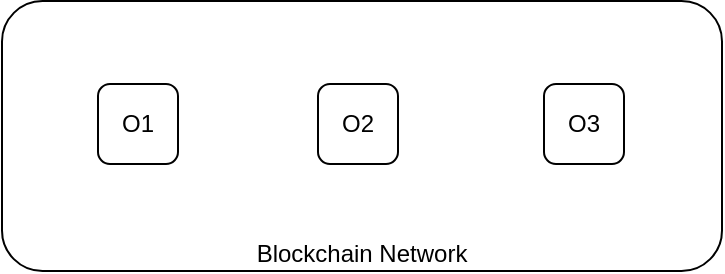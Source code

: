 <mxfile version="10.6.0" type="github"><diagram id="mfzKg1_uFQfkv3ks_dP2" name="初始组织"><mxGraphModel dx="1158" dy="766" grid="1" gridSize="5" guides="1" tooltips="1" connect="1" arrows="1" fold="1" page="1" pageScale="1" pageWidth="827" pageHeight="1169" math="0" shadow="0"><root><mxCell id="0"/><mxCell id="1" parent="0"/><mxCell id="jhw2X1reTYKyuGop0dNL-1" value="&lt;div style=&quot;text-align: right&quot;&gt;&lt;span&gt;Blockchain Network&lt;/span&gt;&lt;/div&gt;" style="rounded=1;whiteSpace=wrap;html=1;fillColor=none;align=center;verticalAlign=bottom;labelPosition=center;verticalLabelPosition=middle;" vertex="1" parent="1"><mxGeometry x="55" y="200.5" width="360" height="135" as="geometry"/></mxCell><mxCell id="jhw2X1reTYKyuGop0dNL-16" value="O1" style="rounded=1;whiteSpace=wrap;html=1;" vertex="1" parent="1"><mxGeometry x="103" y="242" width="40" height="40" as="geometry"/></mxCell><mxCell id="jhw2X1reTYKyuGop0dNL-19" value="O3" style="rounded=1;whiteSpace=wrap;html=1;glass=0;comic=0;" vertex="1" parent="1"><mxGeometry x="326" y="242" width="40" height="40" as="geometry"/></mxCell><mxCell id="jhw2X1reTYKyuGop0dNL-20" value="O2&lt;br&gt;" style="rounded=1;whiteSpace=wrap;html=1;" vertex="1" parent="1"><mxGeometry x="213" y="242" width="40" height="40" as="geometry"/></mxCell></root></mxGraphModel></diagram><diagram id="zkg2t8vPMeqwTHeWSz6s" name="建立联盟"><mxGraphModel dx="1158" dy="766" grid="1" gridSize="10" guides="1" tooltips="1" connect="1" arrows="1" fold="1" page="1" pageScale="1" pageWidth="827" pageHeight="1169" math="0" shadow="0"><root><mxCell id="YsiFuoiePA3eCrsGpuy7-0"/><mxCell id="YsiFuoiePA3eCrsGpuy7-1" parent="YsiFuoiePA3eCrsGpuy7-0"/><mxCell id="slwsoK_eS2He9JJzo-t5-0" value="&lt;div style=&quot;text-align: right&quot;&gt;&lt;span&gt;Blockchain Network&lt;/span&gt;&lt;/div&gt;" style="rounded=1;whiteSpace=wrap;html=1;fillColor=none;align=center;verticalAlign=bottom;labelPosition=center;verticalLabelPosition=middle;" vertex="1" parent="YsiFuoiePA3eCrsGpuy7-1"><mxGeometry x="280" y="340.5" width="360" height="135" as="geometry"/></mxCell><mxCell id="slwsoK_eS2He9JJzo-t5-2" value="" style="rounded=1;whiteSpace=wrap;html=1;dashed=1;" vertex="1" parent="YsiFuoiePA3eCrsGpuy7-1"><mxGeometry x="360" y="269.5" width="80" height="50" as="geometry"/></mxCell><mxCell id="slwsoK_eS2He9JJzo-t5-7" value="O1" style="rounded=1;whiteSpace=wrap;html=1;" vertex="1" parent="YsiFuoiePA3eCrsGpuy7-1"><mxGeometry x="370.5" y="282.5" width="25" height="25" as="geometry"/></mxCell><mxCell id="slwsoK_eS2He9JJzo-t5-8" value="O2&lt;br&gt;" style="rounded=1;whiteSpace=wrap;html=1;" vertex="1" parent="YsiFuoiePA3eCrsGpuy7-1"><mxGeometry x="404.5" y="282.5" width="25" height="25" as="geometry"/></mxCell><mxCell id="slwsoK_eS2He9JJzo-t5-9" value="C1" style="ellipse;whiteSpace=wrap;html=1;aspect=fixed;rounded=0;shadow=0;glass=0;comic=0;strokeWidth=1;fillColor=#ffffff;" vertex="1" parent="YsiFuoiePA3eCrsGpuy7-1"><mxGeometry x="390" y="258.5" width="20" height="20" as="geometry"/></mxCell><mxCell id="slwsoK_eS2He9JJzo-t5-10" value="" style="rounded=1;whiteSpace=wrap;html=1;dashed=1;" vertex="1" parent="YsiFuoiePA3eCrsGpuy7-1"><mxGeometry x="478.5" y="269.5" width="80" height="50" as="geometry"/></mxCell><mxCell id="slwsoK_eS2He9JJzo-t5-11" value="O2" style="rounded=1;whiteSpace=wrap;html=1;" vertex="1" parent="YsiFuoiePA3eCrsGpuy7-1"><mxGeometry x="489" y="282.5" width="25" height="25" as="geometry"/></mxCell><mxCell id="slwsoK_eS2He9JJzo-t5-12" value="O3&lt;br&gt;" style="rounded=1;whiteSpace=wrap;html=1;" vertex="1" parent="YsiFuoiePA3eCrsGpuy7-1"><mxGeometry x="523" y="282.5" width="25" height="25" as="geometry"/></mxCell><mxCell id="slwsoK_eS2He9JJzo-t5-13" value="C2" style="ellipse;whiteSpace=wrap;html=1;aspect=fixed;rounded=0;shadow=0;glass=0;comic=0;strokeWidth=1;fillColor=#ffffff;" vertex="1" parent="YsiFuoiePA3eCrsGpuy7-1"><mxGeometry x="508.5" y="258.5" width="20" height="20" as="geometry"/></mxCell><mxCell id="slwsoK_eS2He9JJzo-t5-15" value="O1" style="rounded=1;whiteSpace=wrap;html=1;" vertex="1" parent="YsiFuoiePA3eCrsGpuy7-1"><mxGeometry x="328" y="382" width="40" height="40" as="geometry"/></mxCell><mxCell id="slwsoK_eS2He9JJzo-t5-18" value="O3" style="rounded=1;whiteSpace=wrap;html=1;glass=0;comic=0;" vertex="1" parent="YsiFuoiePA3eCrsGpuy7-1"><mxGeometry x="551" y="382" width="40" height="40" as="geometry"/></mxCell><mxCell id="slwsoK_eS2He9JJzo-t5-19" value="O2&lt;br&gt;" style="rounded=1;whiteSpace=wrap;html=1;" vertex="1" parent="YsiFuoiePA3eCrsGpuy7-1"><mxGeometry x="438" y="382" width="40" height="40" as="geometry"/></mxCell></root></mxGraphModel></diagram><diagram id="y8I6mTLfj_-tEmP5x7KI" name="添加账本"><mxGraphModel dx="1158" dy="766" grid="1" gridSize="10" guides="1" tooltips="1" connect="1" arrows="1" fold="1" page="1" pageScale="1" pageWidth="827" pageHeight="1169" math="0" shadow="0"><root><mxCell id="nrZN8-n4PYEgZkkSQLIR-0"/><mxCell id="nrZN8-n4PYEgZkkSQLIR-1" parent="nrZN8-n4PYEgZkkSQLIR-0"/><mxCell id="Nn4rluThRJ4uWqiG2Cjb-0" value="&lt;div style=&quot;text-align: right&quot;&gt;&lt;span&gt;Blockchain Network&lt;/span&gt;&lt;/div&gt;" style="rounded=1;whiteSpace=wrap;html=1;fillColor=none;align=center;verticalAlign=bottom;labelPosition=center;verticalLabelPosition=middle;" vertex="1" parent="nrZN8-n4PYEgZkkSQLIR-1"><mxGeometry x="130" y="260.5" width="360" height="135" as="geometry"/></mxCell><mxCell id="Nn4rluThRJ4uWqiG2Cjb-1" value="L1" style="strokeWidth=1;html=1;shape=mxgraph.flowchart.document2;whiteSpace=wrap;size=0.25;rounded=1;glass=0;comic=0;fillColor=none;shadow=0;" vertex="1" parent="nrZN8-n4PYEgZkkSQLIR-1"><mxGeometry x="159" y="337" width="31" height="25" as="geometry"/></mxCell><mxCell id="Nn4rluThRJ4uWqiG2Cjb-2" value="" style="rounded=1;whiteSpace=wrap;html=1;dashed=1;" vertex="1" parent="nrZN8-n4PYEgZkkSQLIR-1"><mxGeometry x="210" y="189.5" width="80" height="50" as="geometry"/></mxCell><mxCell id="Nn4rluThRJ4uWqiG2Cjb-3" value="L1" style="strokeWidth=1;html=1;shape=mxgraph.flowchart.document2;whiteSpace=wrap;size=0.25;rounded=1;glass=0;comic=0;fillColor=none;shadow=0;" vertex="1" parent="nrZN8-n4PYEgZkkSQLIR-1"><mxGeometry x="269" y="337" width="31" height="25" as="geometry"/></mxCell><mxCell id="Nn4rluThRJ4uWqiG2Cjb-4" value="L2" style="strokeWidth=1;html=1;shape=mxgraph.flowchart.document2;whiteSpace=wrap;size=0.25;rounded=1;glass=0;comic=0;fillColor=none;shadow=0;" vertex="1" parent="nrZN8-n4PYEgZkkSQLIR-1"><mxGeometry x="318" y="337" width="31" height="25" as="geometry"/></mxCell><mxCell id="Nn4rluThRJ4uWqiG2Cjb-5" value="L2" style="strokeWidth=1;html=1;shape=mxgraph.flowchart.document2;whiteSpace=wrap;size=0.25;rounded=1;glass=0;comic=0;fillColor=none;shadow=0;" vertex="1" parent="nrZN8-n4PYEgZkkSQLIR-1"><mxGeometry x="431.5" y="337" width="31" height="25" as="geometry"/></mxCell><mxCell id="Nn4rluThRJ4uWqiG2Cjb-7" value="O1" style="rounded=1;whiteSpace=wrap;html=1;" vertex="1" parent="nrZN8-n4PYEgZkkSQLIR-1"><mxGeometry x="220.5" y="202.5" width="25" height="25" as="geometry"/></mxCell><mxCell id="Nn4rluThRJ4uWqiG2Cjb-8" value="O2&lt;br&gt;" style="rounded=1;whiteSpace=wrap;html=1;" vertex="1" parent="nrZN8-n4PYEgZkkSQLIR-1"><mxGeometry x="254.5" y="202.5" width="25" height="25" as="geometry"/></mxCell><mxCell id="Nn4rluThRJ4uWqiG2Cjb-9" value="C1" style="ellipse;whiteSpace=wrap;html=1;aspect=fixed;rounded=0;shadow=0;glass=0;comic=0;strokeWidth=1;fillColor=#ffffff;" vertex="1" parent="nrZN8-n4PYEgZkkSQLIR-1"><mxGeometry x="240" y="178.5" width="20" height="20" as="geometry"/></mxCell><mxCell id="Nn4rluThRJ4uWqiG2Cjb-10" value="" style="rounded=1;whiteSpace=wrap;html=1;dashed=1;" vertex="1" parent="nrZN8-n4PYEgZkkSQLIR-1"><mxGeometry x="328.5" y="189.5" width="80" height="50" as="geometry"/></mxCell><mxCell id="Nn4rluThRJ4uWqiG2Cjb-11" value="O2" style="rounded=1;whiteSpace=wrap;html=1;" vertex="1" parent="nrZN8-n4PYEgZkkSQLIR-1"><mxGeometry x="339" y="202.5" width="25" height="25" as="geometry"/></mxCell><mxCell id="Nn4rluThRJ4uWqiG2Cjb-12" value="O3&lt;br&gt;" style="rounded=1;whiteSpace=wrap;html=1;" vertex="1" parent="nrZN8-n4PYEgZkkSQLIR-1"><mxGeometry x="373" y="202.5" width="25" height="25" as="geometry"/></mxCell><mxCell id="Nn4rluThRJ4uWqiG2Cjb-13" value="C2" style="ellipse;whiteSpace=wrap;html=1;aspect=fixed;rounded=0;shadow=0;glass=0;comic=0;strokeWidth=1;fillColor=#ffffff;" vertex="1" parent="nrZN8-n4PYEgZkkSQLIR-1"><mxGeometry x="358.5" y="178.5" width="20" height="20" as="geometry"/></mxCell><mxCell id="Nn4rluThRJ4uWqiG2Cjb-15" value="O1" style="rounded=1;whiteSpace=wrap;html=1;" vertex="1" parent="nrZN8-n4PYEgZkkSQLIR-1"><mxGeometry x="178" y="302" width="40" height="40" as="geometry"/></mxCell><mxCell id="Nn4rluThRJ4uWqiG2Cjb-18" value="O3" style="rounded=1;whiteSpace=wrap;html=1;glass=0;comic=0;" vertex="1" parent="nrZN8-n4PYEgZkkSQLIR-1"><mxGeometry x="401" y="302" width="40" height="40" as="geometry"/></mxCell><mxCell id="Nn4rluThRJ4uWqiG2Cjb-19" value="O2&lt;br&gt;" style="rounded=1;whiteSpace=wrap;html=1;" vertex="1" parent="nrZN8-n4PYEgZkkSQLIR-1"><mxGeometry x="288" y="302" width="40" height="40" as="geometry"/></mxCell></root></mxGraphModel></diagram><diagram id="62HUwY6u4gXJYzqrLtGb" name="添加智能合约"><mxGraphModel dx="1158" dy="766" grid="1" gridSize="10" guides="1" tooltips="1" connect="1" arrows="1" fold="1" page="1" pageScale="1" pageWidth="827" pageHeight="1169" math="0" shadow="0"><root><mxCell id="T0lVoR976LLx0iHu18He-0"/><mxCell id="T0lVoR976LLx0iHu18He-1" parent="T0lVoR976LLx0iHu18He-0"/><mxCell id="zspMU5vLEW9sD8UFoZ28-0" value="&lt;div style=&quot;text-align: right&quot;&gt;&lt;span&gt;Blockchain Network&lt;/span&gt;&lt;/div&gt;" style="rounded=1;whiteSpace=wrap;html=1;fillColor=none;align=center;verticalAlign=bottom;labelPosition=center;verticalLabelPosition=middle;" vertex="1" parent="T0lVoR976LLx0iHu18He-1"><mxGeometry x="130" y="310.5" width="360" height="135" as="geometry"/></mxCell><mxCell id="zspMU5vLEW9sD8UFoZ28-1" value="L1" style="strokeWidth=1;html=1;shape=mxgraph.flowchart.document2;whiteSpace=wrap;size=0.25;rounded=1;glass=0;comic=0;fillColor=none;shadow=0;" vertex="1" parent="T0lVoR976LLx0iHu18He-1"><mxGeometry x="159" y="387" width="31" height="25" as="geometry"/></mxCell><mxCell id="zspMU5vLEW9sD8UFoZ28-2" value="" style="rounded=1;whiteSpace=wrap;html=1;dashed=1;" vertex="1" parent="T0lVoR976LLx0iHu18He-1"><mxGeometry x="210" y="239.5" width="80" height="50" as="geometry"/></mxCell><mxCell id="zspMU5vLEW9sD8UFoZ28-3" value="L1" style="strokeWidth=1;html=1;shape=mxgraph.flowchart.document2;whiteSpace=wrap;size=0.25;rounded=1;glass=0;comic=0;fillColor=none;shadow=0;" vertex="1" parent="T0lVoR976LLx0iHu18He-1"><mxGeometry x="269" y="387" width="31" height="25" as="geometry"/></mxCell><mxCell id="zspMU5vLEW9sD8UFoZ28-4" value="L2" style="strokeWidth=1;html=1;shape=mxgraph.flowchart.document2;whiteSpace=wrap;size=0.25;rounded=1;glass=0;comic=0;fillColor=none;shadow=0;" vertex="1" parent="T0lVoR976LLx0iHu18He-1"><mxGeometry x="318" y="387" width="31" height="25" as="geometry"/></mxCell><mxCell id="zspMU5vLEW9sD8UFoZ28-5" value="L2" style="strokeWidth=1;html=1;shape=mxgraph.flowchart.document2;whiteSpace=wrap;size=0.25;rounded=1;glass=0;comic=0;fillColor=none;shadow=0;" vertex="1" parent="T0lVoR976LLx0iHu18He-1"><mxGeometry x="431.5" y="387" width="31" height="25" as="geometry"/></mxCell><mxCell id="zspMU5vLEW9sD8UFoZ28-6" value="S4" style="shape=card;whiteSpace=wrap;html=1;rounded=0;shadow=0;glass=0;comic=0;strokeWidth=1;fillColor=none;size=10;" vertex="1" parent="T0lVoR976LLx0iHu18He-1"><mxGeometry x="159" y="334.5" width="30" height="25" as="geometry"/></mxCell><mxCell id="zspMU5vLEW9sD8UFoZ28-7" value="O1" style="rounded=1;whiteSpace=wrap;html=1;" vertex="1" parent="T0lVoR976LLx0iHu18He-1"><mxGeometry x="220.5" y="252.5" width="25" height="25" as="geometry"/></mxCell><mxCell id="zspMU5vLEW9sD8UFoZ28-8" value="O2&lt;br&gt;" style="rounded=1;whiteSpace=wrap;html=1;" vertex="1" parent="T0lVoR976LLx0iHu18He-1"><mxGeometry x="254.5" y="252.5" width="25" height="25" as="geometry"/></mxCell><mxCell id="zspMU5vLEW9sD8UFoZ28-9" value="C1" style="ellipse;whiteSpace=wrap;html=1;aspect=fixed;rounded=0;shadow=0;glass=0;comic=0;strokeWidth=1;fillColor=#ffffff;" vertex="1" parent="T0lVoR976LLx0iHu18He-1"><mxGeometry x="240" y="228.5" width="20" height="20" as="geometry"/></mxCell><mxCell id="zspMU5vLEW9sD8UFoZ28-10" value="" style="rounded=1;whiteSpace=wrap;html=1;dashed=1;" vertex="1" parent="T0lVoR976LLx0iHu18He-1"><mxGeometry x="328.5" y="239.5" width="80" height="50" as="geometry"/></mxCell><mxCell id="zspMU5vLEW9sD8UFoZ28-11" value="O2" style="rounded=1;whiteSpace=wrap;html=1;" vertex="1" parent="T0lVoR976LLx0iHu18He-1"><mxGeometry x="339" y="252.5" width="25" height="25" as="geometry"/></mxCell><mxCell id="zspMU5vLEW9sD8UFoZ28-12" value="O3&lt;br&gt;" style="rounded=1;whiteSpace=wrap;html=1;" vertex="1" parent="T0lVoR976LLx0iHu18He-1"><mxGeometry x="373" y="252.5" width="25" height="25" as="geometry"/></mxCell><mxCell id="zspMU5vLEW9sD8UFoZ28-13" value="C2" style="ellipse;whiteSpace=wrap;html=1;aspect=fixed;rounded=0;shadow=0;glass=0;comic=0;strokeWidth=1;fillColor=#ffffff;" vertex="1" parent="T0lVoR976LLx0iHu18He-1"><mxGeometry x="358.5" y="228.5" width="20" height="20" as="geometry"/></mxCell><mxCell id="zspMU5vLEW9sD8UFoZ28-14" value="S5" style="shape=card;whiteSpace=wrap;html=1;rounded=0;shadow=0;glass=0;comic=0;strokeWidth=1;fillColor=none;size=10;" vertex="1" parent="T0lVoR976LLx0iHu18He-1"><mxGeometry x="319" y="334.5" width="30" height="25" as="geometry"/></mxCell><mxCell id="zspMU5vLEW9sD8UFoZ28-15" value="O1" style="rounded=1;whiteSpace=wrap;html=1;" vertex="1" parent="T0lVoR976LLx0iHu18He-1"><mxGeometry x="178" y="352" width="40" height="40" as="geometry"/></mxCell><mxCell id="zspMU5vLEW9sD8UFoZ28-16" value="S4" style="shape=card;whiteSpace=wrap;html=1;rounded=0;shadow=0;glass=0;comic=0;strokeWidth=1;fillColor=none;size=10;" vertex="1" parent="T0lVoR976LLx0iHu18He-1"><mxGeometry x="270" y="334.5" width="30" height="25" as="geometry"/></mxCell><mxCell id="zspMU5vLEW9sD8UFoZ28-17" value="S5" style="shape=card;whiteSpace=wrap;html=1;rounded=0;shadow=0;glass=0;comic=0;strokeWidth=1;fillColor=none;size=10;" vertex="1" parent="T0lVoR976LLx0iHu18He-1"><mxGeometry x="431.5" y="334.5" width="30" height="25" as="geometry"/></mxCell><mxCell id="zspMU5vLEW9sD8UFoZ28-18" value="O3" style="rounded=1;whiteSpace=wrap;html=1;glass=0;comic=0;" vertex="1" parent="T0lVoR976LLx0iHu18He-1"><mxGeometry x="401" y="352" width="40" height="40" as="geometry"/></mxCell><mxCell id="zspMU5vLEW9sD8UFoZ28-19" value="O2&lt;br&gt;" style="rounded=1;whiteSpace=wrap;html=1;" vertex="1" parent="T0lVoR976LLx0iHu18He-1"><mxGeometry x="288" y="352" width="40" height="40" as="geometry"/></mxCell></root></mxGraphModel></diagram><diagram id="PrecfoLLi43n9wypLipw" name="总图"><mxGraphModel dx="965" dy="638" grid="1" gridSize="10" guides="1" tooltips="1" connect="1" arrows="1" fold="1" page="1" pageScale="1" pageWidth="827" pageHeight="1169" math="0" shadow="0"><root><mxCell id="eS8cCxd6UT843ZwHcaMQ-0"/><mxCell id="eS8cCxd6UT843ZwHcaMQ-1" parent="eS8cCxd6UT843ZwHcaMQ-0"/><mxCell id="eS8cCxd6UT843ZwHcaMQ-2" value="&lt;div style=&quot;text-align: right&quot;&gt;&lt;span&gt;Blockchain Network&lt;/span&gt;&lt;/div&gt;" style="rounded=1;whiteSpace=wrap;html=1;fillColor=none;align=center;verticalAlign=bottom;labelPosition=center;verticalLabelPosition=middle;" vertex="1" parent="eS8cCxd6UT843ZwHcaMQ-1"><mxGeometry x="160" y="285" width="360" height="135" as="geometry"/></mxCell><mxCell id="eS8cCxd6UT843ZwHcaMQ-3" value="L1" style="strokeWidth=1;html=1;shape=mxgraph.flowchart.document2;whiteSpace=wrap;size=0.25;rounded=1;glass=0;comic=0;fillColor=none;shadow=0;" vertex="1" parent="eS8cCxd6UT843ZwHcaMQ-1"><mxGeometry x="189" y="361.5" width="31" height="25" as="geometry"/></mxCell><mxCell id="eS8cCxd6UT843ZwHcaMQ-9" value="" style="rounded=1;whiteSpace=wrap;html=1;dashed=1;" vertex="1" parent="eS8cCxd6UT843ZwHcaMQ-1"><mxGeometry x="240" y="214" width="80" height="50" as="geometry"/></mxCell><mxCell id="eS8cCxd6UT843ZwHcaMQ-11" value="L1" style="strokeWidth=1;html=1;shape=mxgraph.flowchart.document2;whiteSpace=wrap;size=0.25;rounded=1;glass=0;comic=0;fillColor=none;shadow=0;" vertex="1" parent="eS8cCxd6UT843ZwHcaMQ-1"><mxGeometry x="299" y="361.5" width="31" height="25" as="geometry"/></mxCell><mxCell id="eS8cCxd6UT843ZwHcaMQ-12" value="L2" style="strokeWidth=1;html=1;shape=mxgraph.flowchart.document2;whiteSpace=wrap;size=0.25;rounded=1;glass=0;comic=0;fillColor=none;shadow=0;" vertex="1" parent="eS8cCxd6UT843ZwHcaMQ-1"><mxGeometry x="348" y="361.5" width="31" height="25" as="geometry"/></mxCell><mxCell id="eS8cCxd6UT843ZwHcaMQ-14" value="L2" style="strokeWidth=1;html=1;shape=mxgraph.flowchart.document2;whiteSpace=wrap;size=0.25;rounded=1;glass=0;comic=0;fillColor=none;shadow=0;" vertex="1" parent="eS8cCxd6UT843ZwHcaMQ-1"><mxGeometry x="461.5" y="361.5" width="31" height="25" as="geometry"/></mxCell><mxCell id="eS8cCxd6UT843ZwHcaMQ-17" value="S4" style="shape=card;whiteSpace=wrap;html=1;rounded=0;shadow=0;glass=0;comic=0;strokeWidth=1;fillColor=none;size=10;" vertex="1" parent="eS8cCxd6UT843ZwHcaMQ-1"><mxGeometry x="189" y="309" width="30" height="25" as="geometry"/></mxCell><mxCell id="eS8cCxd6UT843ZwHcaMQ-19" value="O1" style="rounded=1;whiteSpace=wrap;html=1;" vertex="1" parent="eS8cCxd6UT843ZwHcaMQ-1"><mxGeometry x="250.5" y="227" width="25" height="25" as="geometry"/></mxCell><mxCell id="eS8cCxd6UT843ZwHcaMQ-20" value="O2&lt;br&gt;" style="rounded=1;whiteSpace=wrap;html=1;" vertex="1" parent="eS8cCxd6UT843ZwHcaMQ-1"><mxGeometry x="284.5" y="227" width="25" height="25" as="geometry"/></mxCell><mxCell id="eS8cCxd6UT843ZwHcaMQ-21" value="C1" style="ellipse;whiteSpace=wrap;html=1;aspect=fixed;rounded=0;shadow=0;glass=0;comic=0;strokeWidth=1;fillColor=#ffffff;" vertex="1" parent="eS8cCxd6UT843ZwHcaMQ-1"><mxGeometry x="270" y="203" width="20" height="20" as="geometry"/></mxCell><mxCell id="eS8cCxd6UT843ZwHcaMQ-22" value="" style="rounded=1;whiteSpace=wrap;html=1;dashed=1;" vertex="1" parent="eS8cCxd6UT843ZwHcaMQ-1"><mxGeometry x="358.5" y="214" width="80" height="50" as="geometry"/></mxCell><mxCell id="eS8cCxd6UT843ZwHcaMQ-23" value="O2" style="rounded=1;whiteSpace=wrap;html=1;" vertex="1" parent="eS8cCxd6UT843ZwHcaMQ-1"><mxGeometry x="369" y="227" width="25" height="25" as="geometry"/></mxCell><mxCell id="eS8cCxd6UT843ZwHcaMQ-24" value="O3&lt;br&gt;" style="rounded=1;whiteSpace=wrap;html=1;" vertex="1" parent="eS8cCxd6UT843ZwHcaMQ-1"><mxGeometry x="403" y="227" width="25" height="25" as="geometry"/></mxCell><mxCell id="eS8cCxd6UT843ZwHcaMQ-25" value="C2" style="ellipse;whiteSpace=wrap;html=1;aspect=fixed;rounded=0;shadow=0;glass=0;comic=0;strokeWidth=1;fillColor=#ffffff;" vertex="1" parent="eS8cCxd6UT843ZwHcaMQ-1"><mxGeometry x="388.5" y="203" width="20" height="20" as="geometry"/></mxCell><mxCell id="eS8cCxd6UT843ZwHcaMQ-27" value="S5" style="shape=card;whiteSpace=wrap;html=1;rounded=0;shadow=0;glass=0;comic=0;strokeWidth=1;fillColor=none;size=10;" vertex="1" parent="eS8cCxd6UT843ZwHcaMQ-1"><mxGeometry x="349" y="309" width="30" height="25" as="geometry"/></mxCell><mxCell id="eS8cCxd6UT843ZwHcaMQ-5" value="O1" style="rounded=1;whiteSpace=wrap;html=1;" vertex="1" parent="eS8cCxd6UT843ZwHcaMQ-1"><mxGeometry x="208" y="326.5" width="40" height="40" as="geometry"/></mxCell><mxCell id="eS8cCxd6UT843ZwHcaMQ-28" value="S4" style="shape=card;whiteSpace=wrap;html=1;rounded=0;shadow=0;glass=0;comic=0;strokeWidth=1;fillColor=none;size=10;" vertex="1" parent="eS8cCxd6UT843ZwHcaMQ-1"><mxGeometry x="300" y="309" width="30" height="25" as="geometry"/></mxCell><mxCell id="eS8cCxd6UT843ZwHcaMQ-29" value="S5" style="shape=card;whiteSpace=wrap;html=1;rounded=0;shadow=0;glass=0;comic=0;strokeWidth=1;fillColor=none;size=10;" vertex="1" parent="eS8cCxd6UT843ZwHcaMQ-1"><mxGeometry x="461.5" y="309" width="30" height="25" as="geometry"/></mxCell><mxCell id="eS8cCxd6UT843ZwHcaMQ-15" value="O3" style="rounded=1;whiteSpace=wrap;html=1;glass=0;comic=0;" vertex="1" parent="eS8cCxd6UT843ZwHcaMQ-1"><mxGeometry x="431" y="326.5" width="40" height="40" as="geometry"/></mxCell><mxCell id="eS8cCxd6UT843ZwHcaMQ-13" value="O2&lt;br&gt;" style="rounded=1;whiteSpace=wrap;html=1;" vertex="1" parent="eS8cCxd6UT843ZwHcaMQ-1"><mxGeometry x="318" y="326.5" width="40" height="40" as="geometry"/></mxCell><mxCell id="eS8cCxd6UT843ZwHcaMQ-52" style="edgeStyle=orthogonalEdgeStyle;rounded=0;orthogonalLoop=1;jettySize=auto;html=1;entryX=0.25;entryY=0;entryDx=0;entryDy=0;" edge="1" parent="eS8cCxd6UT843ZwHcaMQ-1" source="eS8cCxd6UT843ZwHcaMQ-30" target="eS8cCxd6UT843ZwHcaMQ-9"><mxGeometry relative="1" as="geometry"><Array as="points"><mxPoint x="261" y="184"/></Array></mxGeometry></mxCell><mxCell id="eS8cCxd6UT843ZwHcaMQ-30" value="A1" style="rounded=0;whiteSpace=wrap;html=1;shadow=0;glass=0;comic=0;strokeWidth=1;fillColor=#ffffff;" vertex="1" parent="eS8cCxd6UT843ZwHcaMQ-1"><mxGeometry x="245.5" y="124.5" width="30" height="30" as="geometry"/></mxCell><mxCell id="eS8cCxd6UT843ZwHcaMQ-53" style="edgeStyle=orthogonalEdgeStyle;rounded=0;orthogonalLoop=1;jettySize=auto;html=1;entryX=0.75;entryY=0;entryDx=0;entryDy=0;" edge="1" parent="eS8cCxd6UT843ZwHcaMQ-1" source="eS8cCxd6UT843ZwHcaMQ-33" target="eS8cCxd6UT843ZwHcaMQ-22"><mxGeometry relative="1" as="geometry"><Array as="points"><mxPoint x="419" y="184"/></Array></mxGeometry></mxCell><mxCell id="eS8cCxd6UT843ZwHcaMQ-33" value="A3" style="rounded=0;whiteSpace=wrap;html=1;shadow=0;glass=0;comic=0;strokeWidth=1;fillColor=#ffffff;" vertex="1" parent="eS8cCxd6UT843ZwHcaMQ-1"><mxGeometry x="404" y="124.5" width="30" height="30" as="geometry"/></mxCell><mxCell id="eS8cCxd6UT843ZwHcaMQ-55" style="edgeStyle=orthogonalEdgeStyle;rounded=0;orthogonalLoop=1;jettySize=auto;html=1;entryX=0.813;entryY=0.008;entryDx=0;entryDy=0;entryPerimeter=0;" edge="1" parent="eS8cCxd6UT843ZwHcaMQ-1" source="eS8cCxd6UT843ZwHcaMQ-43" target="eS8cCxd6UT843ZwHcaMQ-9"><mxGeometry relative="1" as="geometry"><Array as="points"><mxPoint x="340" y="170"/><mxPoint x="305" y="170"/></Array></mxGeometry></mxCell><mxCell id="eS8cCxd6UT843ZwHcaMQ-56" style="edgeStyle=orthogonalEdgeStyle;rounded=0;orthogonalLoop=1;jettySize=auto;html=1;entryX=0.221;entryY=0.016;entryDx=0;entryDy=0;entryPerimeter=0;" edge="1" parent="eS8cCxd6UT843ZwHcaMQ-1" source="eS8cCxd6UT843ZwHcaMQ-43" target="eS8cCxd6UT843ZwHcaMQ-22"><mxGeometry relative="1" as="geometry"><Array as="points"><mxPoint x="340" y="170"/><mxPoint x="376" y="170"/></Array></mxGeometry></mxCell><mxCell id="eS8cCxd6UT843ZwHcaMQ-43" value="A2" style="rounded=0;whiteSpace=wrap;html=1;shadow=0;glass=0;comic=0;strokeWidth=1;fillColor=#ffffff;" vertex="1" parent="eS8cCxd6UT843ZwHcaMQ-1"><mxGeometry x="325" y="124.5" width="30" height="30" as="geometry"/></mxCell></root></mxGraphModel></diagram></mxfile>